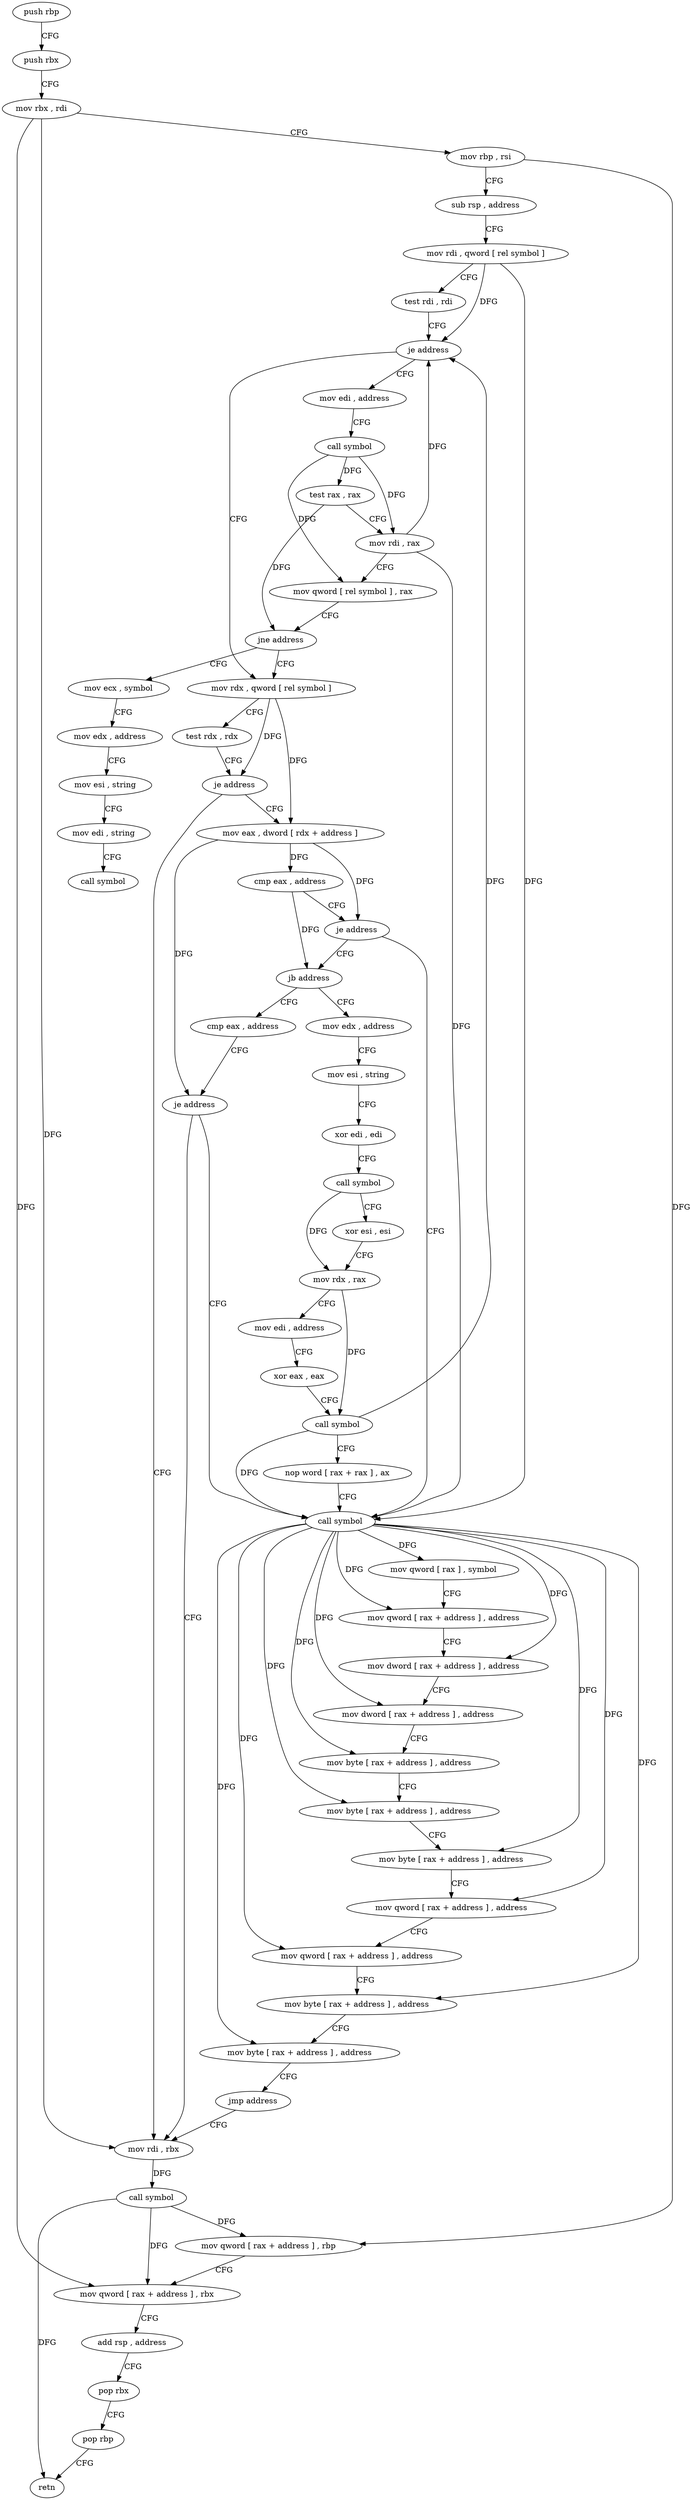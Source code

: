 digraph "func" {
"4224224" [label = "push rbp" ]
"4224225" [label = "push rbx" ]
"4224226" [label = "mov rbx , rdi" ]
"4224229" [label = "mov rbp , rsi" ]
"4224232" [label = "sub rsp , address" ]
"4224236" [label = "mov rdi , qword [ rel symbol ]" ]
"4224243" [label = "test rdi , rdi" ]
"4224246" [label = "je address" ]
"4224432" [label = "mov edi , address" ]
"4224252" [label = "mov rdx , qword [ rel symbol ]" ]
"4224437" [label = "call symbol" ]
"4224442" [label = "test rax , rax" ]
"4224445" [label = "mov rdi , rax" ]
"4224448" [label = "mov qword [ rel symbol ] , rax" ]
"4224455" [label = "jne address" ]
"4224461" [label = "mov ecx , symbol" ]
"4224259" [label = "test rdx , rdx" ]
"4224262" [label = "je address" ]
"4224279" [label = "mov rdi , rbx" ]
"4224264" [label = "mov eax , dword [ rdx + address ]" ]
"4224466" [label = "mov edx , address" ]
"4224471" [label = "mov esi , string" ]
"4224476" [label = "mov edi , string" ]
"4224481" [label = "call symbol" ]
"4224282" [label = "call symbol" ]
"4224287" [label = "mov qword [ rax + address ] , rbp" ]
"4224291" [label = "mov qword [ rax + address ] , rbx" ]
"4224298" [label = "add rsp , address" ]
"4224302" [label = "pop rbx" ]
"4224303" [label = "pop rbp" ]
"4224304" [label = "retn" ]
"4224267" [label = "cmp eax , address" ]
"4224270" [label = "je address" ]
"4224352" [label = "call symbol" ]
"4224272" [label = "jb address" ]
"4224357" [label = "mov qword [ rax ] , symbol" ]
"4224364" [label = "mov qword [ rax + address ] , address" ]
"4224372" [label = "mov dword [ rax + address ] , address" ]
"4224379" [label = "mov dword [ rax + address ] , address" ]
"4224386" [label = "mov byte [ rax + address ] , address" ]
"4224390" [label = "mov byte [ rax + address ] , address" ]
"4224394" [label = "mov byte [ rax + address ] , address" ]
"4224398" [label = "mov qword [ rax + address ] , address" ]
"4224406" [label = "mov qword [ rax + address ] , address" ]
"4224414" [label = "mov byte [ rax + address ] , address" ]
"4224418" [label = "mov byte [ rax + address ] , address" ]
"4224422" [label = "jmp address" ]
"4224312" [label = "mov edx , address" ]
"4224274" [label = "cmp eax , address" ]
"4224317" [label = "mov esi , string" ]
"4224322" [label = "xor edi , edi" ]
"4224324" [label = "call symbol" ]
"4224329" [label = "xor esi , esi" ]
"4224331" [label = "mov rdx , rax" ]
"4224334" [label = "mov edi , address" ]
"4224339" [label = "xor eax , eax" ]
"4224341" [label = "call symbol" ]
"4224346" [label = "nop word [ rax + rax ] , ax" ]
"4224277" [label = "je address" ]
"4224224" -> "4224225" [ label = "CFG" ]
"4224225" -> "4224226" [ label = "CFG" ]
"4224226" -> "4224229" [ label = "CFG" ]
"4224226" -> "4224279" [ label = "DFG" ]
"4224226" -> "4224291" [ label = "DFG" ]
"4224229" -> "4224232" [ label = "CFG" ]
"4224229" -> "4224287" [ label = "DFG" ]
"4224232" -> "4224236" [ label = "CFG" ]
"4224236" -> "4224243" [ label = "CFG" ]
"4224236" -> "4224246" [ label = "DFG" ]
"4224236" -> "4224352" [ label = "DFG" ]
"4224243" -> "4224246" [ label = "CFG" ]
"4224246" -> "4224432" [ label = "CFG" ]
"4224246" -> "4224252" [ label = "CFG" ]
"4224432" -> "4224437" [ label = "CFG" ]
"4224252" -> "4224259" [ label = "CFG" ]
"4224252" -> "4224262" [ label = "DFG" ]
"4224252" -> "4224264" [ label = "DFG" ]
"4224437" -> "4224442" [ label = "DFG" ]
"4224437" -> "4224445" [ label = "DFG" ]
"4224437" -> "4224448" [ label = "DFG" ]
"4224442" -> "4224445" [ label = "CFG" ]
"4224442" -> "4224455" [ label = "DFG" ]
"4224445" -> "4224448" [ label = "CFG" ]
"4224445" -> "4224246" [ label = "DFG" ]
"4224445" -> "4224352" [ label = "DFG" ]
"4224448" -> "4224455" [ label = "CFG" ]
"4224455" -> "4224252" [ label = "CFG" ]
"4224455" -> "4224461" [ label = "CFG" ]
"4224461" -> "4224466" [ label = "CFG" ]
"4224259" -> "4224262" [ label = "CFG" ]
"4224262" -> "4224279" [ label = "CFG" ]
"4224262" -> "4224264" [ label = "CFG" ]
"4224279" -> "4224282" [ label = "DFG" ]
"4224264" -> "4224267" [ label = "DFG" ]
"4224264" -> "4224270" [ label = "DFG" ]
"4224264" -> "4224277" [ label = "DFG" ]
"4224466" -> "4224471" [ label = "CFG" ]
"4224471" -> "4224476" [ label = "CFG" ]
"4224476" -> "4224481" [ label = "CFG" ]
"4224282" -> "4224287" [ label = "DFG" ]
"4224282" -> "4224291" [ label = "DFG" ]
"4224282" -> "4224304" [ label = "DFG" ]
"4224287" -> "4224291" [ label = "CFG" ]
"4224291" -> "4224298" [ label = "CFG" ]
"4224298" -> "4224302" [ label = "CFG" ]
"4224302" -> "4224303" [ label = "CFG" ]
"4224303" -> "4224304" [ label = "CFG" ]
"4224267" -> "4224270" [ label = "CFG" ]
"4224267" -> "4224272" [ label = "DFG" ]
"4224270" -> "4224352" [ label = "CFG" ]
"4224270" -> "4224272" [ label = "CFG" ]
"4224352" -> "4224357" [ label = "DFG" ]
"4224352" -> "4224364" [ label = "DFG" ]
"4224352" -> "4224372" [ label = "DFG" ]
"4224352" -> "4224379" [ label = "DFG" ]
"4224352" -> "4224386" [ label = "DFG" ]
"4224352" -> "4224390" [ label = "DFG" ]
"4224352" -> "4224394" [ label = "DFG" ]
"4224352" -> "4224398" [ label = "DFG" ]
"4224352" -> "4224406" [ label = "DFG" ]
"4224352" -> "4224414" [ label = "DFG" ]
"4224352" -> "4224418" [ label = "DFG" ]
"4224272" -> "4224312" [ label = "CFG" ]
"4224272" -> "4224274" [ label = "CFG" ]
"4224357" -> "4224364" [ label = "CFG" ]
"4224364" -> "4224372" [ label = "CFG" ]
"4224372" -> "4224379" [ label = "CFG" ]
"4224379" -> "4224386" [ label = "CFG" ]
"4224386" -> "4224390" [ label = "CFG" ]
"4224390" -> "4224394" [ label = "CFG" ]
"4224394" -> "4224398" [ label = "CFG" ]
"4224398" -> "4224406" [ label = "CFG" ]
"4224406" -> "4224414" [ label = "CFG" ]
"4224414" -> "4224418" [ label = "CFG" ]
"4224418" -> "4224422" [ label = "CFG" ]
"4224422" -> "4224279" [ label = "CFG" ]
"4224312" -> "4224317" [ label = "CFG" ]
"4224274" -> "4224277" [ label = "CFG" ]
"4224317" -> "4224322" [ label = "CFG" ]
"4224322" -> "4224324" [ label = "CFG" ]
"4224324" -> "4224329" [ label = "CFG" ]
"4224324" -> "4224331" [ label = "DFG" ]
"4224329" -> "4224331" [ label = "CFG" ]
"4224331" -> "4224334" [ label = "CFG" ]
"4224331" -> "4224341" [ label = "DFG" ]
"4224334" -> "4224339" [ label = "CFG" ]
"4224339" -> "4224341" [ label = "CFG" ]
"4224341" -> "4224346" [ label = "CFG" ]
"4224341" -> "4224246" [ label = "DFG" ]
"4224341" -> "4224352" [ label = "DFG" ]
"4224346" -> "4224352" [ label = "CFG" ]
"4224277" -> "4224352" [ label = "CFG" ]
"4224277" -> "4224279" [ label = "CFG" ]
}
